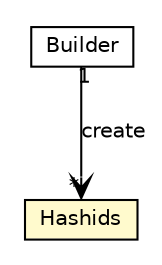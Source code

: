 #!/usr/local/bin/dot
#
# Class diagram 
# Generated by UMLGraph version R5_6-24-gf6e263 (http://www.umlgraph.org/)
#

digraph G {
	edge [fontname="Helvetica",fontsize=10,labelfontname="Helvetica",labelfontsize=10];
	node [fontname="Helvetica",fontsize=10,shape=plaintext];
	nodesep=0.25;
	ranksep=0.5;
	// io.werval.util.Hashids
	c18306 [label=<<table title="io.werval.util.Hashids" border="0" cellborder="1" cellspacing="0" cellpadding="2" port="p" bgcolor="lemonChiffon" href="./Hashids.html">
		<tr><td><table border="0" cellspacing="0" cellpadding="1">
<tr><td align="center" balign="center"> Hashids </td></tr>
		</table></td></tr>
		</table>>, URL="./Hashids.html", fontname="Helvetica", fontcolor="black", fontsize=10.0];
	// io.werval.util.Hashids.Builder
	c18307 [label=<<table title="io.werval.util.Hashids.Builder" border="0" cellborder="1" cellspacing="0" cellpadding="2" port="p" href="./Hashids.Builder.html">
		<tr><td><table border="0" cellspacing="0" cellpadding="1">
<tr><td align="center" balign="center"> Builder </td></tr>
		</table></td></tr>
		</table>>, URL="./Hashids.Builder.html", fontname="Helvetica", fontcolor="black", fontsize=10.0];
	// io.werval.util.Hashids.Builder NAVASSOC io.werval.util.Hashids
	c18307:p -> c18306:p [taillabel="1", label="create", headlabel="*", fontname="Helvetica", fontcolor="black", fontsize=10.0, color="black", arrowhead=open];
}

